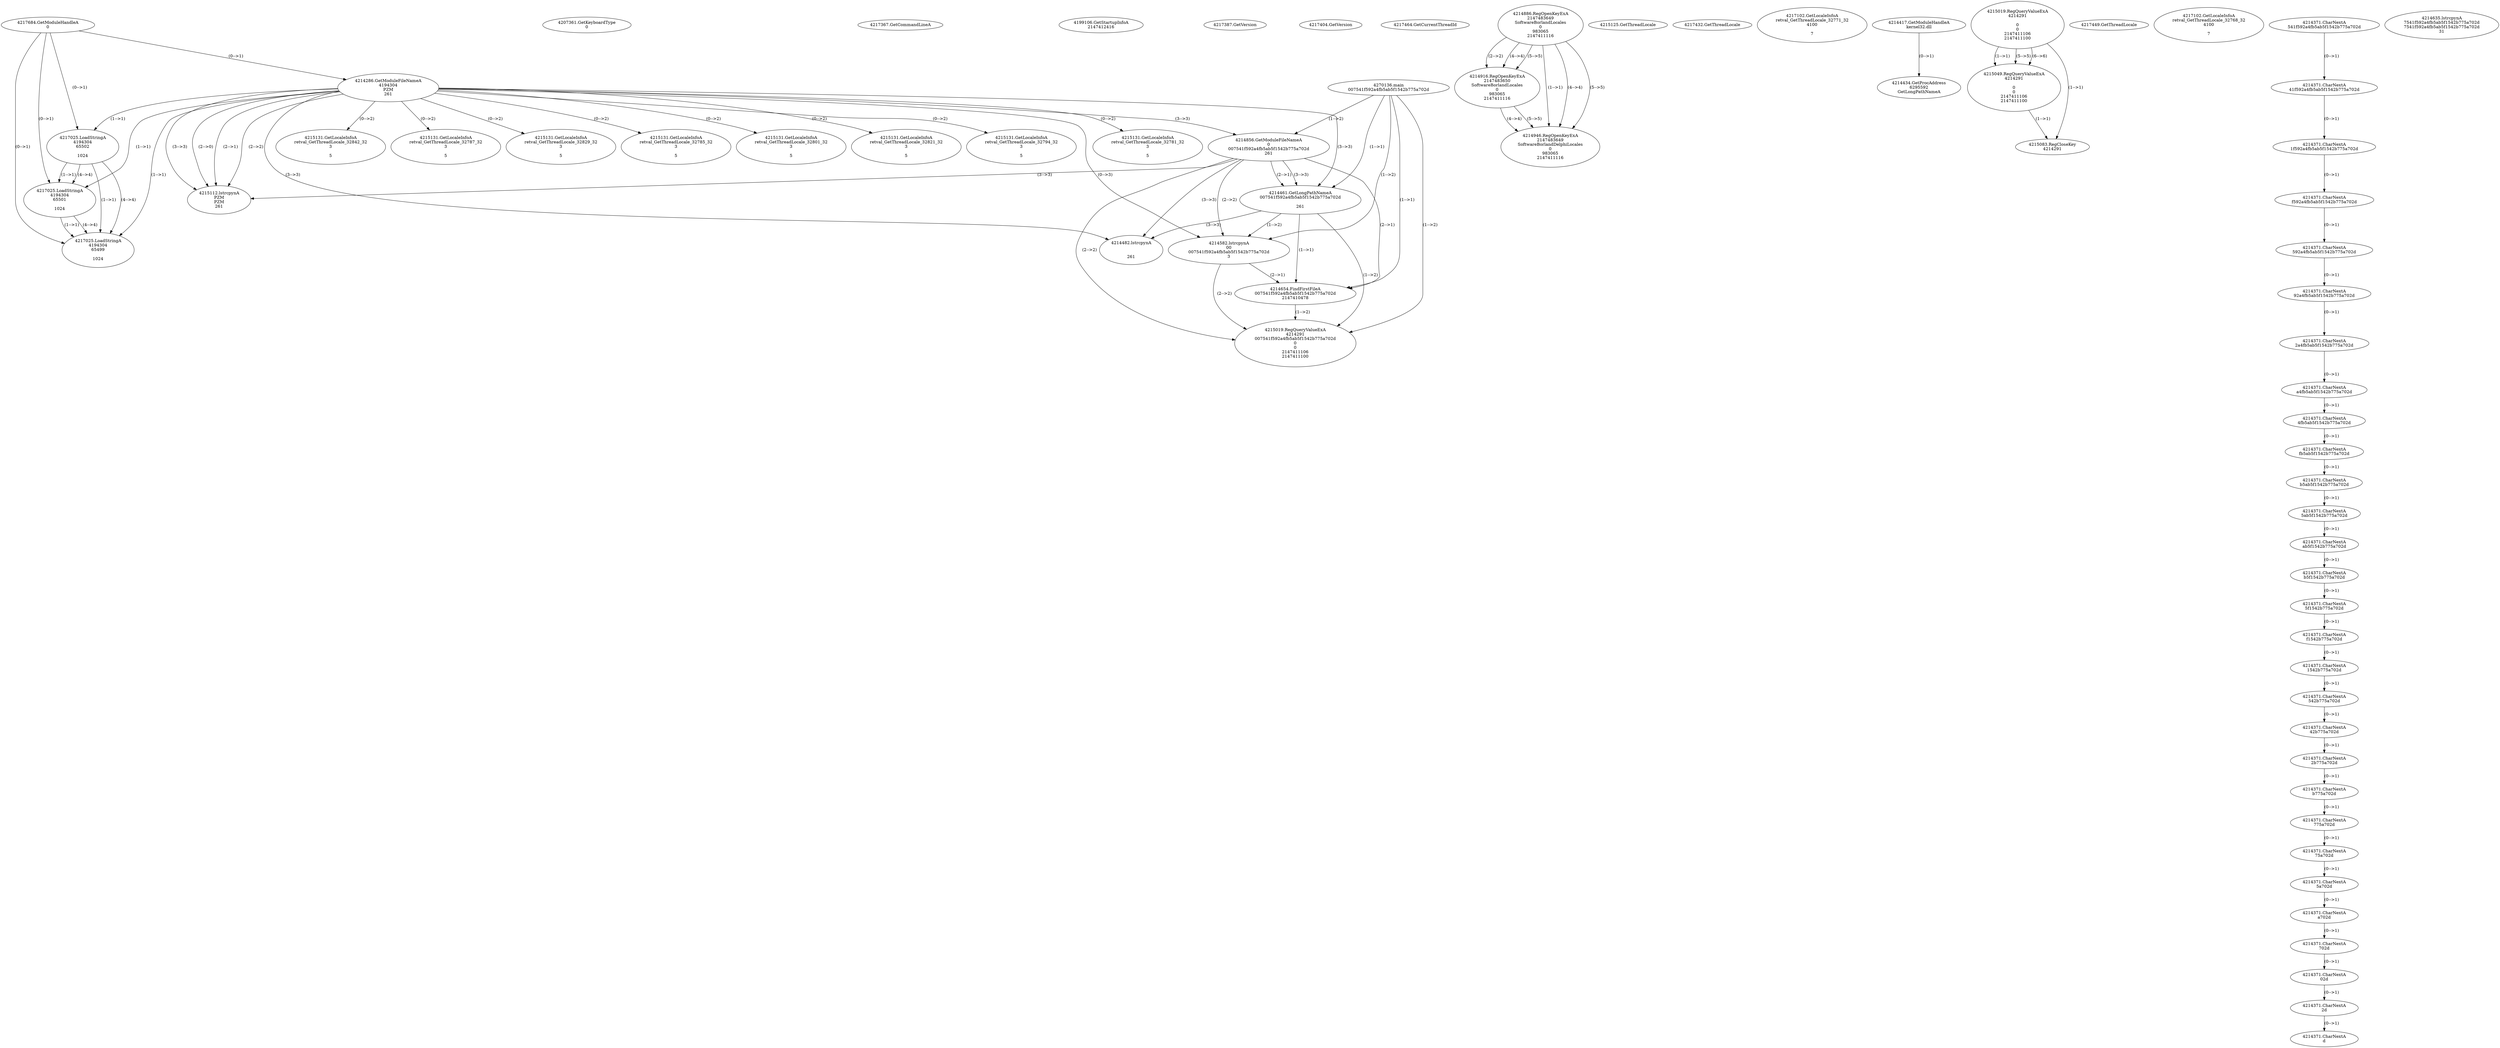 // Global SCDG with merge call
digraph {
	0 [label="4270136.main
007541f592a4fb5ab5f1542b775a702d"]
	1 [label="4217684.GetModuleHandleA
0"]
	2 [label="4207361.GetKeyboardType
0"]
	3 [label="4217367.GetCommandLineA
"]
	4 [label="4199106.GetStartupInfoA
2147412416"]
	5 [label="4217387.GetVersion
"]
	6 [label="4217404.GetVersion
"]
	7 [label="4217464.GetCurrentThreadId
"]
	8 [label="4214286.GetModuleFileNameA
4194304
PZM
261"]
	1 -> 8 [label="(0-->1)"]
	9 [label="4214856.GetModuleFileNameA
0
007541f592a4fb5ab5f1542b775a702d
261"]
	0 -> 9 [label="(1-->2)"]
	8 -> 9 [label="(3-->3)"]
	10 [label="4214886.RegOpenKeyExA
2147483649
Software\Borland\Locales
0
983065
2147411116"]
	11 [label="4214916.RegOpenKeyExA
2147483650
Software\Borland\Locales
0
983065
2147411116"]
	10 -> 11 [label="(2-->2)"]
	10 -> 11 [label="(4-->4)"]
	10 -> 11 [label="(5-->5)"]
	12 [label="4214946.RegOpenKeyExA
2147483649
Software\Borland\Delphi\Locales
0
983065
2147411116"]
	10 -> 12 [label="(1-->1)"]
	10 -> 12 [label="(4-->4)"]
	11 -> 12 [label="(4-->4)"]
	10 -> 12 [label="(5-->5)"]
	11 -> 12 [label="(5-->5)"]
	13 [label="4215112.lstrcpynA
PZM
PZM
261"]
	8 -> 13 [label="(2-->1)"]
	8 -> 13 [label="(2-->2)"]
	8 -> 13 [label="(3-->3)"]
	9 -> 13 [label="(3-->3)"]
	8 -> 13 [label="(2-->0)"]
	14 [label="4215125.GetThreadLocale
"]
	15 [label="4215131.GetLocaleInfoA
retval_GetThreadLocale_32781_32
3

5"]
	8 -> 15 [label="(0-->2)"]
	16 [label="4217025.LoadStringA
4194304
65502

1024"]
	1 -> 16 [label="(0-->1)"]
	8 -> 16 [label="(1-->1)"]
	17 [label="4217025.LoadStringA
4194304
65501

1024"]
	1 -> 17 [label="(0-->1)"]
	8 -> 17 [label="(1-->1)"]
	16 -> 17 [label="(1-->1)"]
	16 -> 17 [label="(4-->4)"]
	18 [label="4217432.GetThreadLocale
"]
	19 [label="4217102.GetLocaleInfoA
retval_GetThreadLocale_32771_32
4100

7"]
	20 [label="4214417.GetModuleHandleA
kernel32.dll"]
	21 [label="4214434.GetProcAddress
6295592
GetLongPathNameA"]
	20 -> 21 [label="(0-->1)"]
	22 [label="4214461.GetLongPathNameA
007541f592a4fb5ab5f1542b775a702d

261"]
	0 -> 22 [label="(1-->1)"]
	9 -> 22 [label="(2-->1)"]
	8 -> 22 [label="(3-->3)"]
	9 -> 22 [label="(3-->3)"]
	23 [label="4214482.lstrcpynA


261"]
	8 -> 23 [label="(3-->3)"]
	9 -> 23 [label="(3-->3)"]
	22 -> 23 [label="(3-->3)"]
	24 [label="4215019.RegQueryValueExA
4214291

0
0
2147411106
2147411100"]
	25 [label="4215049.RegQueryValueExA
4214291

0
0
2147411106
2147411100"]
	24 -> 25 [label="(1-->1)"]
	24 -> 25 [label="(5-->5)"]
	24 -> 25 [label="(6-->6)"]
	26 [label="4215083.RegCloseKey
4214291"]
	24 -> 26 [label="(1-->1)"]
	25 -> 26 [label="(1-->1)"]
	27 [label="4215131.GetLocaleInfoA
retval_GetThreadLocale_32842_32
3

5"]
	8 -> 27 [label="(0-->2)"]
	28 [label="4215131.GetLocaleInfoA
retval_GetThreadLocale_32787_32
3

5"]
	8 -> 28 [label="(0-->2)"]
	29 [label="4217449.GetThreadLocale
"]
	30 [label="4217102.GetLocaleInfoA
retval_GetThreadLocale_32768_32
4100

7"]
	31 [label="4215131.GetLocaleInfoA
retval_GetThreadLocale_32829_32
3

5"]
	8 -> 31 [label="(0-->2)"]
	32 [label="4217025.LoadStringA
4194304
65499

1024"]
	1 -> 32 [label="(0-->1)"]
	8 -> 32 [label="(1-->1)"]
	16 -> 32 [label="(1-->1)"]
	17 -> 32 [label="(1-->1)"]
	16 -> 32 [label="(4-->4)"]
	17 -> 32 [label="(4-->4)"]
	33 [label="4214582.lstrcpynA
00
007541f592a4fb5ab5f1542b775a702d
3"]
	0 -> 33 [label="(1-->2)"]
	9 -> 33 [label="(2-->2)"]
	22 -> 33 [label="(1-->2)"]
	8 -> 33 [label="(0-->3)"]
	34 [label="4214371.CharNextA
541f592a4fb5ab5f1542b775a702d"]
	35 [label="4214371.CharNextA
41f592a4fb5ab5f1542b775a702d"]
	34 -> 35 [label="(0-->1)"]
	36 [label="4214371.CharNextA
1f592a4fb5ab5f1542b775a702d"]
	35 -> 36 [label="(0-->1)"]
	37 [label="4214371.CharNextA
f592a4fb5ab5f1542b775a702d"]
	36 -> 37 [label="(0-->1)"]
	38 [label="4214371.CharNextA
592a4fb5ab5f1542b775a702d"]
	37 -> 38 [label="(0-->1)"]
	39 [label="4214371.CharNextA
92a4fb5ab5f1542b775a702d"]
	38 -> 39 [label="(0-->1)"]
	40 [label="4214371.CharNextA
2a4fb5ab5f1542b775a702d"]
	39 -> 40 [label="(0-->1)"]
	41 [label="4214371.CharNextA
a4fb5ab5f1542b775a702d"]
	40 -> 41 [label="(0-->1)"]
	42 [label="4214371.CharNextA
4fb5ab5f1542b775a702d"]
	41 -> 42 [label="(0-->1)"]
	43 [label="4214371.CharNextA
fb5ab5f1542b775a702d"]
	42 -> 43 [label="(0-->1)"]
	44 [label="4214371.CharNextA
b5ab5f1542b775a702d"]
	43 -> 44 [label="(0-->1)"]
	45 [label="4214371.CharNextA
5ab5f1542b775a702d"]
	44 -> 45 [label="(0-->1)"]
	46 [label="4214371.CharNextA
ab5f1542b775a702d"]
	45 -> 46 [label="(0-->1)"]
	47 [label="4214371.CharNextA
b5f1542b775a702d"]
	46 -> 47 [label="(0-->1)"]
	48 [label="4214371.CharNextA
5f1542b775a702d"]
	47 -> 48 [label="(0-->1)"]
	49 [label="4214371.CharNextA
f1542b775a702d"]
	48 -> 49 [label="(0-->1)"]
	50 [label="4214371.CharNextA
1542b775a702d"]
	49 -> 50 [label="(0-->1)"]
	51 [label="4214371.CharNextA
542b775a702d"]
	50 -> 51 [label="(0-->1)"]
	52 [label="4214371.CharNextA
42b775a702d"]
	51 -> 52 [label="(0-->1)"]
	53 [label="4214371.CharNextA
2b775a702d"]
	52 -> 53 [label="(0-->1)"]
	54 [label="4214371.CharNextA
b775a702d"]
	53 -> 54 [label="(0-->1)"]
	55 [label="4214371.CharNextA
775a702d"]
	54 -> 55 [label="(0-->1)"]
	56 [label="4214371.CharNextA
75a702d"]
	55 -> 56 [label="(0-->1)"]
	57 [label="4214371.CharNextA
5a702d"]
	56 -> 57 [label="(0-->1)"]
	58 [label="4214371.CharNextA
a702d"]
	57 -> 58 [label="(0-->1)"]
	59 [label="4214371.CharNextA
702d"]
	58 -> 59 [label="(0-->1)"]
	60 [label="4214371.CharNextA
02d"]
	59 -> 60 [label="(0-->1)"]
	61 [label="4214371.CharNextA
2d"]
	60 -> 61 [label="(0-->1)"]
	62 [label="4214371.CharNextA
d"]
	61 -> 62 [label="(0-->1)"]
	63 [label="4214635.lstrcpynA
7541f592a4fb5ab5f1542b775a702d
7541f592a4fb5ab5f1542b775a702d
31"]
	64 [label="4214654.FindFirstFileA
007541f592a4fb5ab5f1542b775a702d
2147410478"]
	0 -> 64 [label="(1-->1)"]
	9 -> 64 [label="(2-->1)"]
	22 -> 64 [label="(1-->1)"]
	33 -> 64 [label="(2-->1)"]
	65 [label="4215019.RegQueryValueExA
4214291
007541f592a4fb5ab5f1542b775a702d
0
0
2147411106
2147411100"]
	0 -> 65 [label="(1-->2)"]
	9 -> 65 [label="(2-->2)"]
	22 -> 65 [label="(1-->2)"]
	33 -> 65 [label="(2-->2)"]
	64 -> 65 [label="(1-->2)"]
	66 [label="4215131.GetLocaleInfoA
retval_GetThreadLocale_32785_32
3

5"]
	8 -> 66 [label="(0-->2)"]
	67 [label="4215131.GetLocaleInfoA
retval_GetThreadLocale_32801_32
3

5"]
	8 -> 67 [label="(0-->2)"]
	68 [label="4215131.GetLocaleInfoA
retval_GetThreadLocale_32821_32
3

5"]
	8 -> 68 [label="(0-->2)"]
	69 [label="4215131.GetLocaleInfoA
retval_GetThreadLocale_32794_32
3

5"]
	8 -> 69 [label="(0-->2)"]
}
